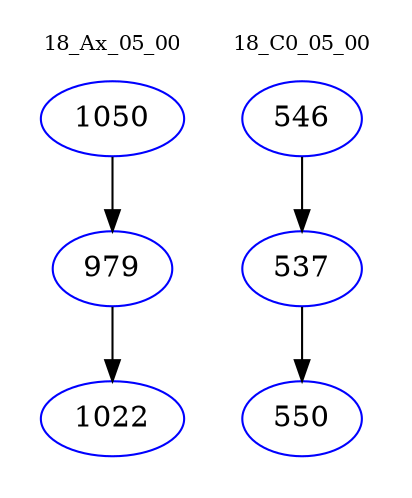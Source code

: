 digraph{
subgraph cluster_0 {
color = white
label = "18_Ax_05_00";
fontsize=10;
T0_1050 [label="1050", color="blue"]
T0_1050 -> T0_979 [color="black"]
T0_979 [label="979", color="blue"]
T0_979 -> T0_1022 [color="black"]
T0_1022 [label="1022", color="blue"]
}
subgraph cluster_1 {
color = white
label = "18_C0_05_00";
fontsize=10;
T1_546 [label="546", color="blue"]
T1_546 -> T1_537 [color="black"]
T1_537 [label="537", color="blue"]
T1_537 -> T1_550 [color="black"]
T1_550 [label="550", color="blue"]
}
}
